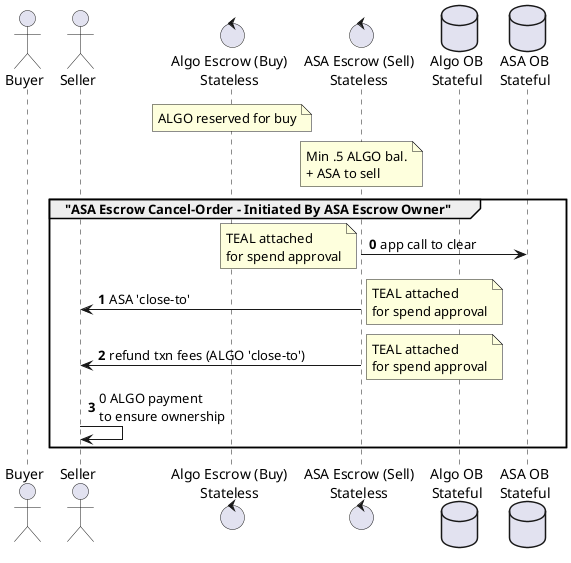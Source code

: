 @startuml
actor Buyer
actor Seller
control "Algo Escrow (Buy)\nStateless" as AlgoEscrow
control "ASA Escrow (Sell)\nStateless" as ASAEscrow
database "Algo OB\nStateful" as AlgoOB
database "ASA OB\nStateful" as ASAOB
note over AlgoEscrow: ALGO reserved for buy
note over ASAEscrow: Min .5 ALGO bal.\n+ ASA to sell

group "ASA Escrow Cancel-Order - Initiated By ASA Escrow Owner"
autonumber 0
ASAEscrow -> ASAOB: app call to clear
note left: TEAL attached\nfor spend approval
ASAEscrow -> Seller: ASA 'close-to'
note right: TEAL attached\nfor spend approval
ASAEscrow -> Seller: refund txn fees (ALGO 'close-to')
note right: TEAL attached\nfor spend approval
Seller -> Seller: 0 ALGO payment\nto ensure ownership
end

@enduml
